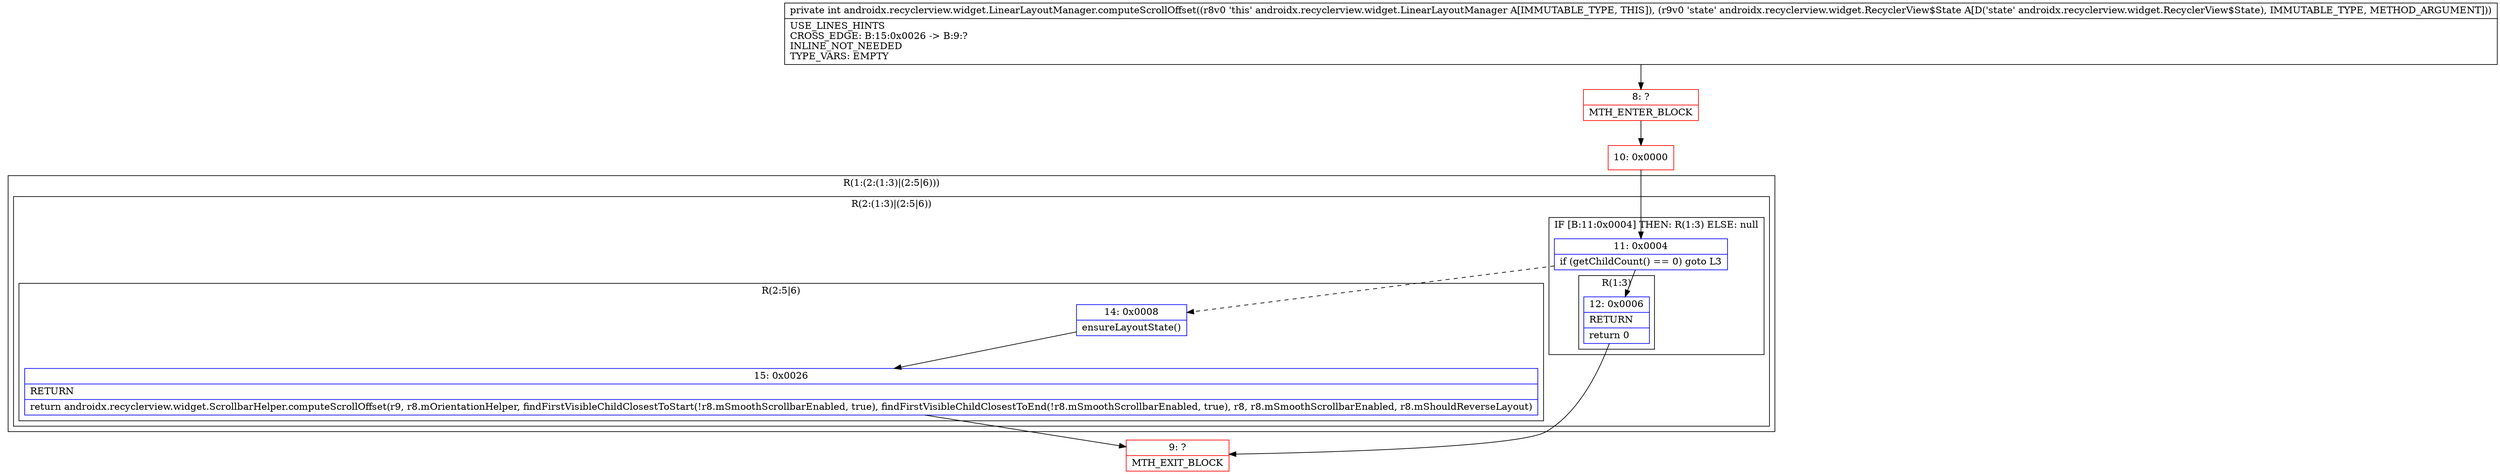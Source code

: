 digraph "CFG forandroidx.recyclerview.widget.LinearLayoutManager.computeScrollOffset(Landroidx\/recyclerview\/widget\/RecyclerView$State;)I" {
subgraph cluster_Region_307448257 {
label = "R(1:(2:(1:3)|(2:5|6)))";
node [shape=record,color=blue];
subgraph cluster_Region_812044430 {
label = "R(2:(1:3)|(2:5|6))";
node [shape=record,color=blue];
subgraph cluster_IfRegion_507535552 {
label = "IF [B:11:0x0004] THEN: R(1:3) ELSE: null";
node [shape=record,color=blue];
Node_11 [shape=record,label="{11\:\ 0x0004|if (getChildCount() == 0) goto L3\l}"];
subgraph cluster_Region_1921091903 {
label = "R(1:3)";
node [shape=record,color=blue];
Node_12 [shape=record,label="{12\:\ 0x0006|RETURN\l|return 0\l}"];
}
}
subgraph cluster_Region_2056571887 {
label = "R(2:5|6)";
node [shape=record,color=blue];
Node_14 [shape=record,label="{14\:\ 0x0008|ensureLayoutState()\l}"];
Node_15 [shape=record,label="{15\:\ 0x0026|RETURN\l|return androidx.recyclerview.widget.ScrollbarHelper.computeScrollOffset(r9, r8.mOrientationHelper, findFirstVisibleChildClosestToStart(!r8.mSmoothScrollbarEnabled, true), findFirstVisibleChildClosestToEnd(!r8.mSmoothScrollbarEnabled, true), r8, r8.mSmoothScrollbarEnabled, r8.mShouldReverseLayout)\l}"];
}
}
}
Node_8 [shape=record,color=red,label="{8\:\ ?|MTH_ENTER_BLOCK\l}"];
Node_10 [shape=record,color=red,label="{10\:\ 0x0000}"];
Node_9 [shape=record,color=red,label="{9\:\ ?|MTH_EXIT_BLOCK\l}"];
MethodNode[shape=record,label="{private int androidx.recyclerview.widget.LinearLayoutManager.computeScrollOffset((r8v0 'this' androidx.recyclerview.widget.LinearLayoutManager A[IMMUTABLE_TYPE, THIS]), (r9v0 'state' androidx.recyclerview.widget.RecyclerView$State A[D('state' androidx.recyclerview.widget.RecyclerView$State), IMMUTABLE_TYPE, METHOD_ARGUMENT]))  | USE_LINES_HINTS\lCROSS_EDGE: B:15:0x0026 \-\> B:9:?\lINLINE_NOT_NEEDED\lTYPE_VARS: EMPTY\l}"];
MethodNode -> Node_8;Node_11 -> Node_12;
Node_11 -> Node_14[style=dashed];
Node_12 -> Node_9;
Node_14 -> Node_15;
Node_15 -> Node_9;
Node_8 -> Node_10;
Node_10 -> Node_11;
}

